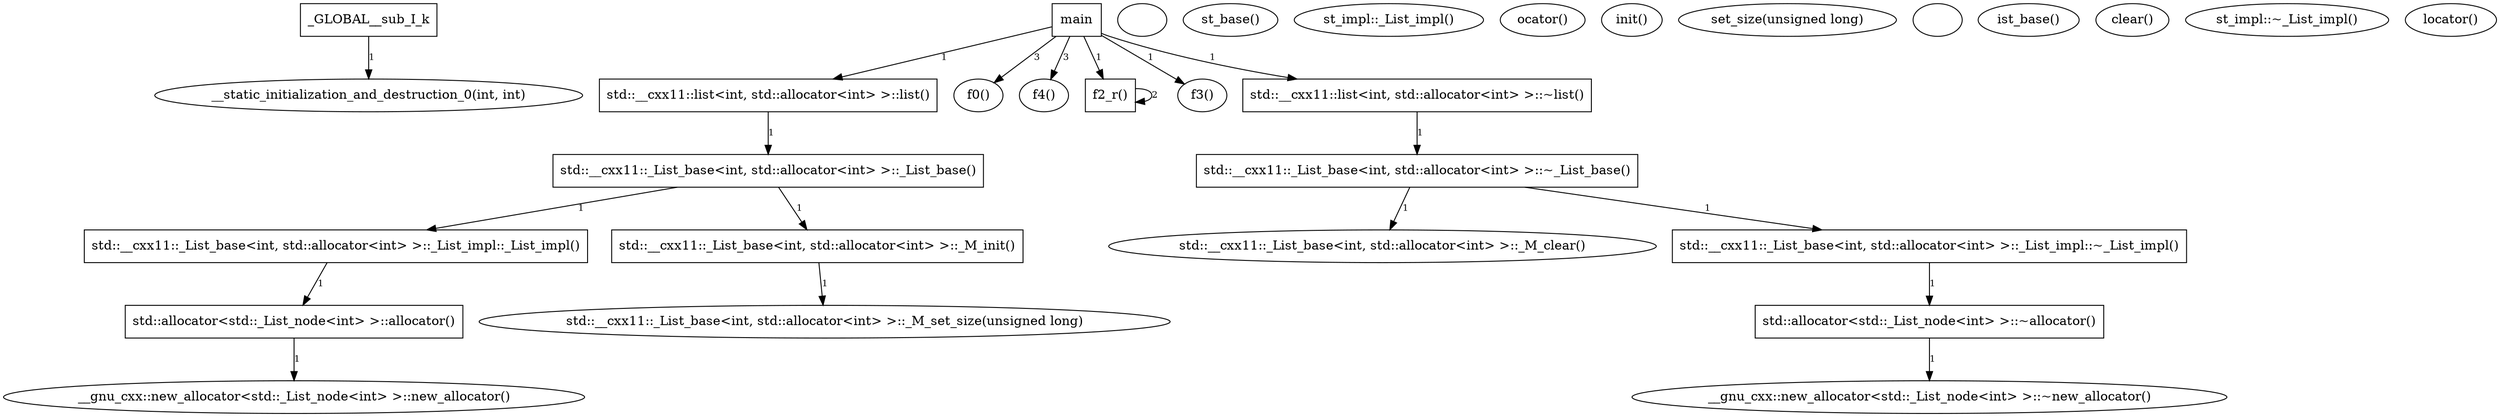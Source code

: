 digraph test {

  node0 [ label="_GLOBAL__sub_I_k",shape="rectangle"]
  node1 [ label="__static_initialization_and_destruction_0(int, int)", shape="ellipse"]
  node2 [ label="main",shape="rectangle"]
  node3 [ label="std::__cxx11::list<int, std::allocator<int> >::list()",shape="rectangle"]
  node4 [ label="", shape="ellipse"]
  node5 [ label="std::__cxx11::_List_base<int, std::allocator<int> >::_List_base()",shape="rectangle"]
  node6 [ label="st_base()", shape="ellipse"]
  node7 [ label="std::__cxx11::_List_base<int, std::allocator<int> >::_List_impl::_List_impl()",shape="rectangle"]
  node8 [ label="st_impl::_List_impl()", shape="ellipse"]
  node9 [ label="std::allocator<std::_List_node<int> >::allocator()",shape="rectangle"]
  node10 [ label="__gnu_cxx::new_allocator<std::_List_node<int> >::new_allocator()", shape="ellipse"]
  node11 [ label="ocator()", shape="ellipse"]
  node12 [ label="std::__cxx11::_List_base<int, std::allocator<int> >::_M_init()",shape="rectangle"]
  node13 [ label="init()", shape="ellipse"]
  node14 [ label="std::__cxx11::_List_base<int, std::allocator<int> >::_M_set_size(unsigned long)", shape="ellipse"]
  node15 [ label="set_size(unsigned long)", shape="ellipse"]
  node16 [ label="f0()", shape="ellipse"]
  node17 [ label="f4()", shape="ellipse"]
  node18 [ label="f2_r()",shape="rectangle"]
  node19 [ label="f3()", shape="ellipse"]
  node20 [ label="std::__cxx11::list<int, std::allocator<int> >::~list()",shape="rectangle"]
  node21 [ label="", shape="ellipse"]
  node22 [ label="std::__cxx11::_List_base<int, std::allocator<int> >::~_List_base()",shape="rectangle"]
  node23 [ label="ist_base()", shape="ellipse"]
  node24 [ label="std::__cxx11::_List_base<int, std::allocator<int> >::_M_clear()", shape="ellipse"]
  node25 [ label="clear()", shape="ellipse"]
  node26 [ label="std::__cxx11::_List_base<int, std::allocator<int> >::_List_impl::~_List_impl()",shape="rectangle"]
  node27 [ label="st_impl::~_List_impl()", shape="ellipse"]
  node28 [ label="std::allocator<std::_List_node<int> >::~allocator()",shape="rectangle"]
  node29 [ label="__gnu_cxx::new_allocator<std::_List_node<int> >::~new_allocator()", shape="ellipse"]
  node30 [ label="locator()", shape="ellipse"]
  node0 -> node1 [label="1 " fontsize="10"]
  node2 -> node3 [label="1 " fontsize="10"]
  node2 -> node16 [label="3 " fontsize="10"]
  node2 -> node17 [label="3 " fontsize="10"]
  node2 -> node18 [label="1 " fontsize="10"]
  node2 -> node19 [label="1 " fontsize="10"]
  node2 -> node20 [label="1 " fontsize="10"]
  node3 -> node5 [label="1 " fontsize="10"]
  node5 -> node7 [label="1 " fontsize="10"]
  node5 -> node12 [label="1 " fontsize="10"]
  node7 -> node9 [label="1 " fontsize="10"]
  node9 -> node10 [label="1 " fontsize="10"]
  node12 -> node14 [label="1 " fontsize="10"]
  node18 -> node18 [label="2 " fontsize="10"]
  node20 -> node22 [label="1 " fontsize="10"]
  node22 -> node24 [label="1 " fontsize="10"]
  node22 -> node26 [label="1 " fontsize="10"]
  node26 -> node28 [label="1 " fontsize="10"]
  node28 -> node29 [label="1 " fontsize="10"]

}
